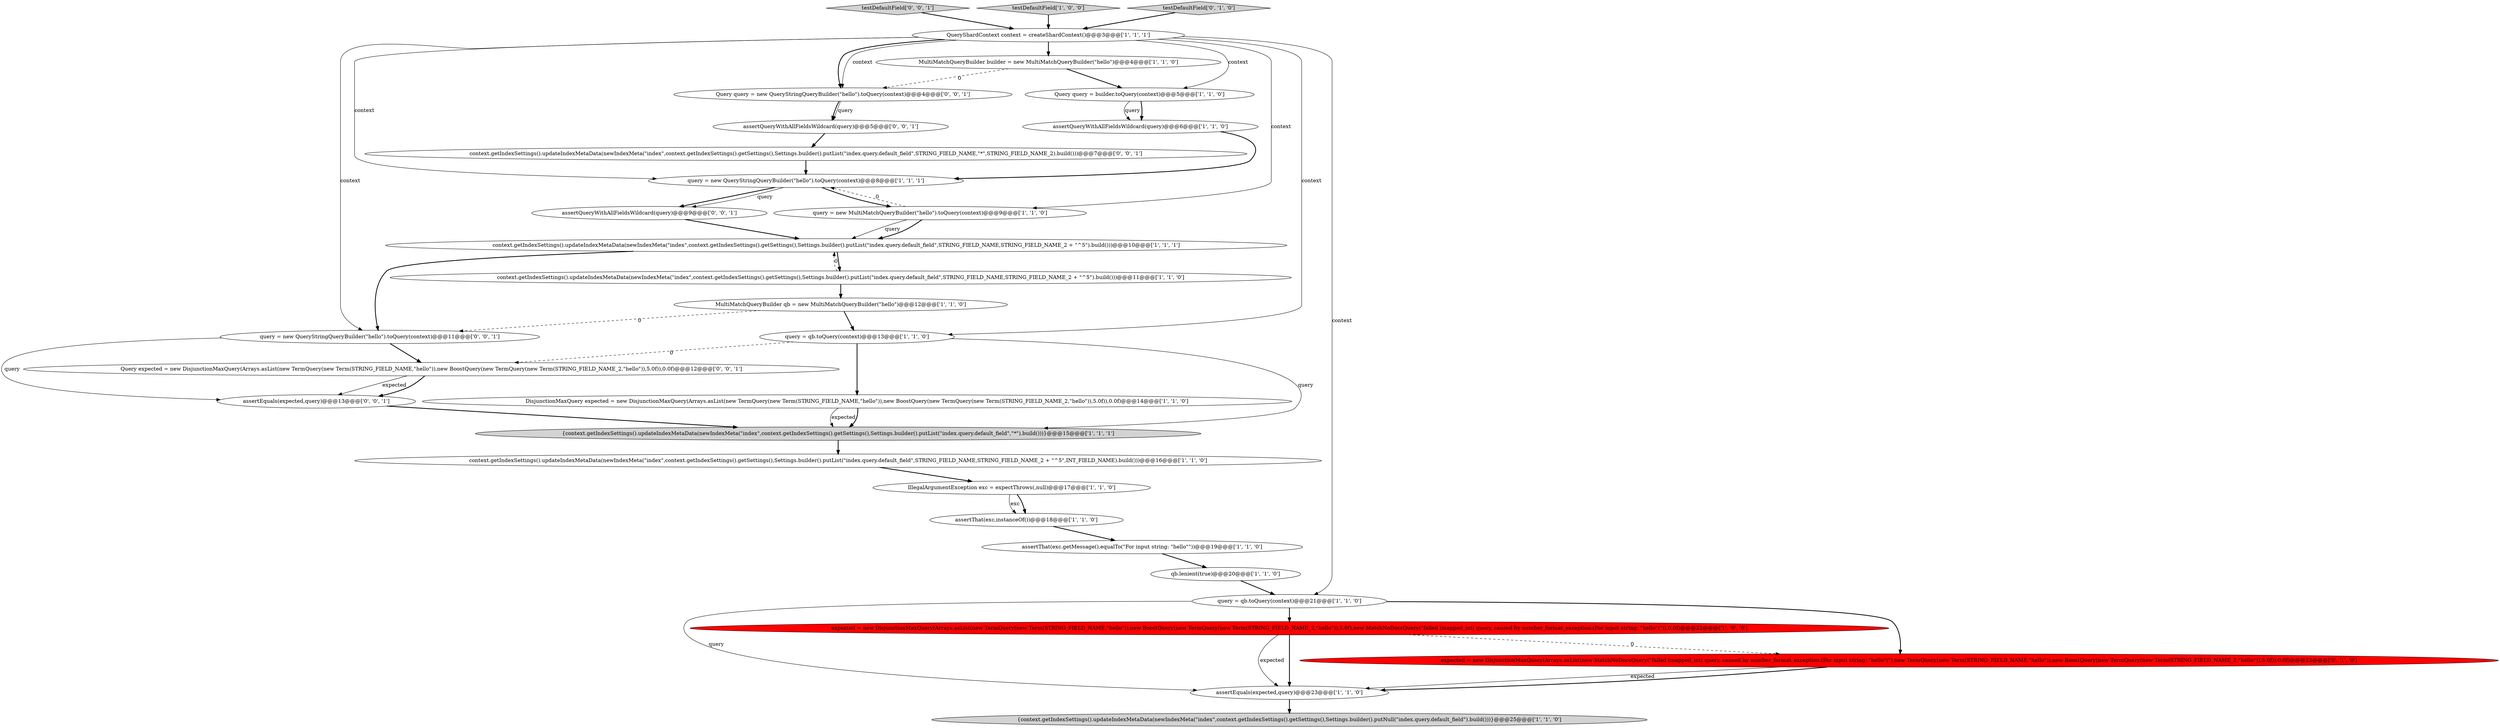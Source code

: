 digraph {
7 [style = filled, label = "assertEquals(expected,query)@@@23@@@['1', '1', '0']", fillcolor = white, shape = ellipse image = "AAA0AAABBB1BBB"];
26 [style = filled, label = "Query expected = new DisjunctionMaxQuery(Arrays.asList(new TermQuery(new Term(STRING_FIELD_NAME,\"hello\")),new BoostQuery(new TermQuery(new Term(STRING_FIELD_NAME_2,\"hello\")),5.0f)),0.0f)@@@12@@@['0', '0', '1']", fillcolor = white, shape = ellipse image = "AAA0AAABBB3BBB"];
2 [style = filled, label = "query = qb.toQuery(context)@@@13@@@['1', '1', '0']", fillcolor = white, shape = ellipse image = "AAA0AAABBB1BBB"];
31 [style = filled, label = "assertEquals(expected,query)@@@13@@@['0', '0', '1']", fillcolor = white, shape = ellipse image = "AAA0AAABBB3BBB"];
6 [style = filled, label = "qb.lenient(true)@@@20@@@['1', '1', '0']", fillcolor = white, shape = ellipse image = "AAA0AAABBB1BBB"];
0 [style = filled, label = "assertThat(exc,instanceOf())@@@18@@@['1', '1', '0']", fillcolor = white, shape = ellipse image = "AAA0AAABBB1BBB"];
29 [style = filled, label = "testDefaultField['0', '0', '1']", fillcolor = lightgray, shape = diamond image = "AAA0AAABBB3BBB"];
25 [style = filled, label = "assertQueryWithAllFieldsWildcard(query)@@@9@@@['0', '0', '1']", fillcolor = white, shape = ellipse image = "AAA0AAABBB3BBB"];
22 [style = filled, label = "expected = new DisjunctionMaxQuery(Arrays.asList(new MatchNoDocsQuery(\"failed (mapped_int( query, caused by number_format_exception:(For input string: \"hello\"(\"),new TermQuery(new Term(STRING_FIELD_NAME,\"hello\")),new BoostQuery(new TermQuery(new Term(STRING_FIELD_NAME_2,\"hello\")),5.0f)),0.0f)@@@22@@@['0', '1', '0']", fillcolor = red, shape = ellipse image = "AAA1AAABBB2BBB"];
8 [style = filled, label = "{context.getIndexSettings().updateIndexMetaData(newIndexMeta(\"index\",context.getIndexSettings().getSettings(),Settings.builder().putList(\"index.query.default_field\",\"*\").build()))}@@@15@@@['1', '1', '1']", fillcolor = lightgray, shape = ellipse image = "AAA0AAABBB1BBB"];
9 [style = filled, label = "{context.getIndexSettings().updateIndexMetaData(newIndexMeta(\"index\",context.getIndexSettings().getSettings(),Settings.builder().putNull(\"index.query.default_field\").build()))}@@@25@@@['1', '1', '0']", fillcolor = lightgray, shape = ellipse image = "AAA0AAABBB1BBB"];
11 [style = filled, label = "query = new MultiMatchQueryBuilder(\"hello\").toQuery(context)@@@9@@@['1', '1', '0']", fillcolor = white, shape = ellipse image = "AAA0AAABBB1BBB"];
15 [style = filled, label = "query = new QueryStringQueryBuilder(\"hello\").toQuery(context)@@@8@@@['1', '1', '1']", fillcolor = white, shape = ellipse image = "AAA0AAABBB1BBB"];
14 [style = filled, label = "MultiMatchQueryBuilder builder = new MultiMatchQueryBuilder(\"hello\")@@@4@@@['1', '1', '0']", fillcolor = white, shape = ellipse image = "AAA0AAABBB1BBB"];
3 [style = filled, label = "context.getIndexSettings().updateIndexMetaData(newIndexMeta(\"index\",context.getIndexSettings().getSettings(),Settings.builder().putList(\"index.query.default_field\",STRING_FIELD_NAME,STRING_FIELD_NAME_2 + \"^5\").build()))@@@10@@@['1', '1', '1']", fillcolor = white, shape = ellipse image = "AAA0AAABBB1BBB"];
24 [style = filled, label = "assertQueryWithAllFieldsWildcard(query)@@@5@@@['0', '0', '1']", fillcolor = white, shape = ellipse image = "AAA0AAABBB3BBB"];
27 [style = filled, label = "context.getIndexSettings().updateIndexMetaData(newIndexMeta(\"index\",context.getIndexSettings().getSettings(),Settings.builder().putList(\"index.query.default_field\",STRING_FIELD_NAME,\"*\",STRING_FIELD_NAME_2).build()))@@@7@@@['0', '0', '1']", fillcolor = white, shape = ellipse image = "AAA0AAABBB3BBB"];
18 [style = filled, label = "Query query = builder.toQuery(context)@@@5@@@['1', '1', '0']", fillcolor = white, shape = ellipse image = "AAA0AAABBB1BBB"];
20 [style = filled, label = "MultiMatchQueryBuilder qb = new MultiMatchQueryBuilder(\"hello\")@@@12@@@['1', '1', '0']", fillcolor = white, shape = ellipse image = "AAA0AAABBB1BBB"];
1 [style = filled, label = "assertQueryWithAllFieldsWildcard(query)@@@6@@@['1', '1', '0']", fillcolor = white, shape = ellipse image = "AAA0AAABBB1BBB"];
17 [style = filled, label = "expected = new DisjunctionMaxQuery(Arrays.asList(new TermQuery(new Term(STRING_FIELD_NAME,\"hello\")),new BoostQuery(new TermQuery(new Term(STRING_FIELD_NAME_2,\"hello\")),5.0f),new MatchNoDocsQuery(\"failed (mapped_int( query, caused by number_format_exception:(For input string: \"hello\"(\")),0.0f)@@@22@@@['1', '0', '0']", fillcolor = red, shape = ellipse image = "AAA1AAABBB1BBB"];
13 [style = filled, label = "QueryShardContext context = createShardContext()@@@3@@@['1', '1', '1']", fillcolor = white, shape = ellipse image = "AAA0AAABBB1BBB"];
16 [style = filled, label = "query = qb.toQuery(context)@@@21@@@['1', '1', '0']", fillcolor = white, shape = ellipse image = "AAA0AAABBB1BBB"];
10 [style = filled, label = "context.getIndexSettings().updateIndexMetaData(newIndexMeta(\"index\",context.getIndexSettings().getSettings(),Settings.builder().putList(\"index.query.default_field\",STRING_FIELD_NAME,STRING_FIELD_NAME_2 + \"^5\",INT_FIELD_NAME).build()))@@@16@@@['1', '1', '0']", fillcolor = white, shape = ellipse image = "AAA0AAABBB1BBB"];
28 [style = filled, label = "Query query = new QueryStringQueryBuilder(\"hello\").toQuery(context)@@@4@@@['0', '0', '1']", fillcolor = white, shape = ellipse image = "AAA0AAABBB3BBB"];
19 [style = filled, label = "context.getIndexSettings().updateIndexMetaData(newIndexMeta(\"index\",context.getIndexSettings().getSettings(),Settings.builder().putList(\"index.query.default_field\",STRING_FIELD_NAME,STRING_FIELD_NAME_2 + \"^5\").build()))@@@11@@@['1', '1', '0']", fillcolor = white, shape = ellipse image = "AAA0AAABBB1BBB"];
5 [style = filled, label = "testDefaultField['1', '0', '0']", fillcolor = lightgray, shape = diamond image = "AAA0AAABBB1BBB"];
12 [style = filled, label = "DisjunctionMaxQuery expected = new DisjunctionMaxQuery(Arrays.asList(new TermQuery(new Term(STRING_FIELD_NAME,\"hello\")),new BoostQuery(new TermQuery(new Term(STRING_FIELD_NAME_2,\"hello\")),5.0f)),0.0f)@@@14@@@['1', '1', '0']", fillcolor = white, shape = ellipse image = "AAA0AAABBB1BBB"];
23 [style = filled, label = "testDefaultField['0', '1', '0']", fillcolor = lightgray, shape = diamond image = "AAA0AAABBB2BBB"];
30 [style = filled, label = "query = new QueryStringQueryBuilder(\"hello\").toQuery(context)@@@11@@@['0', '0', '1']", fillcolor = white, shape = ellipse image = "AAA0AAABBB3BBB"];
4 [style = filled, label = "assertThat(exc.getMessage(),equalTo(\"For input string: \"hello\"\"))@@@19@@@['1', '1', '0']", fillcolor = white, shape = ellipse image = "AAA0AAABBB1BBB"];
21 [style = filled, label = "IllegalArgumentException exc = expectThrows(,null)@@@17@@@['1', '1', '0']", fillcolor = white, shape = ellipse image = "AAA0AAABBB1BBB"];
30->31 [style = solid, label="query"];
8->10 [style = bold, label=""];
13->30 [style = solid, label="context"];
21->0 [style = bold, label=""];
14->28 [style = dashed, label="0"];
4->6 [style = bold, label=""];
17->7 [style = solid, label="expected"];
15->25 [style = bold, label=""];
11->15 [style = dashed, label="0"];
19->3 [style = dashed, label="0"];
19->20 [style = bold, label=""];
1->15 [style = bold, label=""];
25->3 [style = bold, label=""];
30->26 [style = bold, label=""];
17->22 [style = dashed, label="0"];
16->7 [style = solid, label="query"];
26->31 [style = solid, label="expected"];
13->16 [style = solid, label="context"];
10->21 [style = bold, label=""];
16->17 [style = bold, label=""];
22->7 [style = solid, label="expected"];
16->22 [style = bold, label=""];
2->8 [style = solid, label="query"];
13->11 [style = solid, label="context"];
22->7 [style = bold, label=""];
27->15 [style = bold, label=""];
2->12 [style = bold, label=""];
11->3 [style = solid, label="query"];
20->2 [style = bold, label=""];
17->7 [style = bold, label=""];
7->9 [style = bold, label=""];
13->28 [style = solid, label="context"];
26->31 [style = bold, label=""];
13->18 [style = solid, label="context"];
12->8 [style = solid, label="expected"];
15->11 [style = bold, label=""];
15->25 [style = solid, label="query"];
18->1 [style = bold, label=""];
3->19 [style = bold, label=""];
11->3 [style = bold, label=""];
0->4 [style = bold, label=""];
6->16 [style = bold, label=""];
12->8 [style = bold, label=""];
23->13 [style = bold, label=""];
5->13 [style = bold, label=""];
20->30 [style = dashed, label="0"];
28->24 [style = bold, label=""];
14->18 [style = bold, label=""];
2->26 [style = dashed, label="0"];
13->2 [style = solid, label="context"];
18->1 [style = solid, label="query"];
3->30 [style = bold, label=""];
28->24 [style = solid, label="query"];
13->14 [style = bold, label=""];
24->27 [style = bold, label=""];
31->8 [style = bold, label=""];
21->0 [style = solid, label="exc"];
13->28 [style = bold, label=""];
13->15 [style = solid, label="context"];
29->13 [style = bold, label=""];
}
